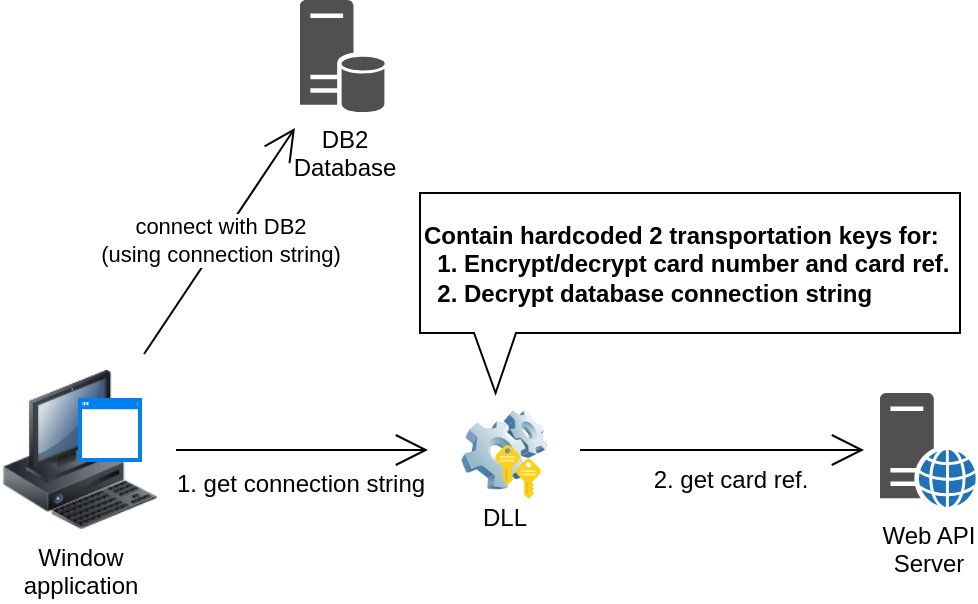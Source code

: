 <mxfile version="15.3.4" type="github">
  <diagram id="9aHkWteQH5koF1psvJOh" name="dll-plus-smartcard">
    <mxGraphModel dx="1038" dy="1391" grid="1" gridSize="10" guides="1" tooltips="1" connect="1" arrows="1" fold="1" page="1" pageScale="1" pageWidth="1169" pageHeight="827" math="0" shadow="0">
      <root>
        <mxCell id="0" />
        <mxCell id="1" parent="0" />
        <mxCell id="ys8oHW5ExI6m-6Dw5dze-2" value="&lt;div&gt;DB2 &lt;br&gt;&lt;/div&gt;&lt;div&gt;Database&lt;/div&gt;" style="sketch=0;pointerEvents=1;shadow=0;dashed=0;html=1;strokeColor=none;fillColor=#505050;labelPosition=center;verticalLabelPosition=bottom;verticalAlign=top;outlineConnect=0;align=center;shape=mxgraph.office.servers.database_server;hachureGap=4;" vertex="1" parent="1">
          <mxGeometry x="200" y="-10" width="43" height="56" as="geometry" />
        </mxCell>
        <mxCell id="ys8oHW5ExI6m-6Dw5dze-3" value="&lt;div&gt;Web API&lt;/div&gt;&lt;div&gt;Server&lt;br&gt;&lt;/div&gt;" style="sketch=0;pointerEvents=1;shadow=0;dashed=0;html=1;strokeColor=none;fillColor=#505050;labelPosition=center;verticalLabelPosition=bottom;verticalAlign=top;outlineConnect=0;align=center;shape=mxgraph.office.servers.web_server_blue;hachureGap=4;" vertex="1" parent="1">
          <mxGeometry x="490" y="186.5" width="48" height="57" as="geometry" />
        </mxCell>
        <mxCell id="ys8oHW5ExI6m-6Dw5dze-11" value="" style="edgeStyle=none;curved=1;rounded=0;orthogonalLoop=1;jettySize=auto;html=1;endArrow=open;startSize=14;endSize=14;sourcePerimeterSpacing=8;targetPerimeterSpacing=8;" edge="1" parent="1" source="ys8oHW5ExI6m-6Dw5dze-9" target="ys8oHW5ExI6m-6Dw5dze-10">
          <mxGeometry relative="1" as="geometry" />
        </mxCell>
        <mxCell id="ys8oHW5ExI6m-6Dw5dze-15" value="&lt;div&gt;connect with DB2&lt;/div&gt;&lt;div&gt;(using connection string)&lt;br&gt;&lt;/div&gt;" style="edgeStyle=none;curved=1;rounded=0;orthogonalLoop=1;jettySize=auto;html=1;endArrow=open;startSize=14;endSize=14;sourcePerimeterSpacing=8;targetPerimeterSpacing=8;" edge="1" parent="1" source="ys8oHW5ExI6m-6Dw5dze-9" target="ys8oHW5ExI6m-6Dw5dze-2">
          <mxGeometry relative="1" as="geometry" />
        </mxCell>
        <mxCell id="ys8oHW5ExI6m-6Dw5dze-12" style="edgeStyle=none;curved=1;rounded=0;orthogonalLoop=1;jettySize=auto;html=1;endArrow=open;startSize=14;endSize=14;sourcePerimeterSpacing=8;targetPerimeterSpacing=8;" edge="1" parent="1" source="ys8oHW5ExI6m-6Dw5dze-10" target="ys8oHW5ExI6m-6Dw5dze-3">
          <mxGeometry relative="1" as="geometry" />
        </mxCell>
        <mxCell id="ys8oHW5ExI6m-6Dw5dze-14" value="&lt;div align=&quot;left&quot;&gt;&lt;b&gt;Contain hardcoded 2 transportation keys for:&lt;/b&gt;&lt;/div&gt;&lt;div align=&quot;left&quot;&gt;&lt;b&gt;&amp;nbsp; 1. Encrypt/decrypt card number and card ref.&lt;/b&gt;&lt;/div&gt;&lt;div align=&quot;left&quot;&gt;&lt;b&gt;&amp;nbsp; 2. Decrypt database connection string &lt;br&gt;&lt;/b&gt;&lt;/div&gt;" style="shape=callout;whiteSpace=wrap;html=1;perimeter=calloutPerimeter;hachureGap=4;pointerEvents=0;direction=east;align=left;size=30;position=0.1;position2=0.14;base=21;" vertex="1" parent="1">
          <mxGeometry x="260" y="86.5" width="270" height="100" as="geometry" />
        </mxCell>
        <mxCell id="ys8oHW5ExI6m-6Dw5dze-23" value="" style="group" vertex="1" connectable="0" parent="1">
          <mxGeometry x="50" y="175" width="80" height="80" as="geometry" />
        </mxCell>
        <mxCell id="ys8oHW5ExI6m-6Dw5dze-9" value="&lt;div&gt;Window&lt;/div&gt;&lt;div&gt;application&lt;br&gt;&lt;/div&gt;" style="image;html=1;image=img/lib/clip_art/computers/Workstation_128x128.png;hachureGap=4;pointerEvents=0;" vertex="1" parent="ys8oHW5ExI6m-6Dw5dze-23">
          <mxGeometry width="80" height="80" as="geometry" />
        </mxCell>
        <mxCell id="ys8oHW5ExI6m-6Dw5dze-22" value="" style="html=1;verticalLabelPosition=bottom;align=center;labelBackgroundColor=#ffffff;verticalAlign=top;strokeWidth=2;strokeColor=#0080F0;shadow=0;dashed=0;shape=mxgraph.ios7.icons.window;hachureGap=4;pointerEvents=0;" vertex="1" parent="ys8oHW5ExI6m-6Dw5dze-23">
          <mxGeometry x="40" y="15" width="30" height="30" as="geometry" />
        </mxCell>
        <mxCell id="ys8oHW5ExI6m-6Dw5dze-29" value="" style="group" vertex="1" connectable="0" parent="1">
          <mxGeometry x="272" y="195" width="60" height="44.5" as="geometry" />
        </mxCell>
        <mxCell id="ys8oHW5ExI6m-6Dw5dze-10" value="DLL" style="image;html=1;image=img/lib/clip_art/computers/Software_128x128.png;hachureGap=4;pointerEvents=0;" vertex="1" parent="ys8oHW5ExI6m-6Dw5dze-29">
          <mxGeometry width="60" height="40" as="geometry" />
        </mxCell>
        <mxCell id="ys8oHW5ExI6m-6Dw5dze-28" value="" style="group" vertex="1" connectable="0" parent="ys8oHW5ExI6m-6Dw5dze-29">
          <mxGeometry x="25.6" y="17.5" width="22.8" height="27" as="geometry" />
        </mxCell>
        <mxCell id="ys8oHW5ExI6m-6Dw5dze-18" value="" style="sketch=0;aspect=fixed;html=1;points=[];align=center;image;fontSize=12;image=img/lib/mscae/Key.svg;hachureGap=4;pointerEvents=0;" vertex="1" parent="ys8oHW5ExI6m-6Dw5dze-28">
          <mxGeometry x="10.4" y="7" width="12.4" height="20" as="geometry" />
        </mxCell>
        <mxCell id="ys8oHW5ExI6m-6Dw5dze-21" value="" style="sketch=0;aspect=fixed;html=1;points=[];align=center;image;fontSize=12;image=img/lib/mscae/Key.svg;hachureGap=4;pointerEvents=0;" vertex="1" parent="ys8oHW5ExI6m-6Dw5dze-28">
          <mxGeometry width="12.4" height="20" as="geometry" />
        </mxCell>
        <mxCell id="ys8oHW5ExI6m-6Dw5dze-30" value="1. get connection string" style="text;html=1;resizable=0;autosize=1;align=center;verticalAlign=middle;points=[];fillColor=none;strokeColor=none;rounded=0;hachureGap=4;pointerEvents=0;" vertex="1" parent="1">
          <mxGeometry x="130" y="221.5" width="140" height="20" as="geometry" />
        </mxCell>
        <mxCell id="ys8oHW5ExI6m-6Dw5dze-31" value="2. get card ref." style="text;html=1;resizable=0;autosize=1;align=center;verticalAlign=middle;points=[];fillColor=none;strokeColor=none;rounded=0;hachureGap=4;pointerEvents=0;" vertex="1" parent="1">
          <mxGeometry x="370" y="219.5" width="90" height="20" as="geometry" />
        </mxCell>
      </root>
    </mxGraphModel>
  </diagram>
</mxfile>
